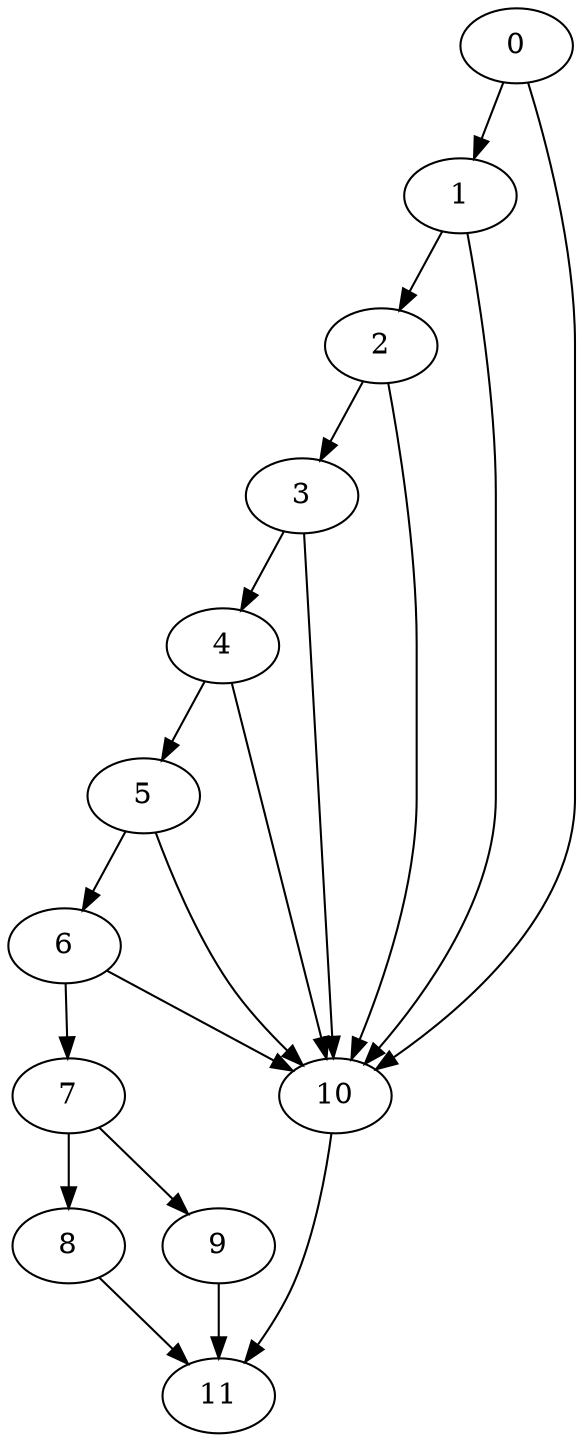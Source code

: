 digraph {
	0
	1
	2
	3
	4
	5
	6
	7
	8
	9
	10
	11
	6 -> 7
	7 -> 8
	0 -> 1
	1 -> 2
	3 -> 4
	4 -> 5
	5 -> 6
	8 -> 11
	9 -> 11
	10 -> 11
	2 -> 3
	7 -> 9
	5 -> 10
	6 -> 10
	0 -> 10
	1 -> 10
	2 -> 10
	3 -> 10
	4 -> 10
}
